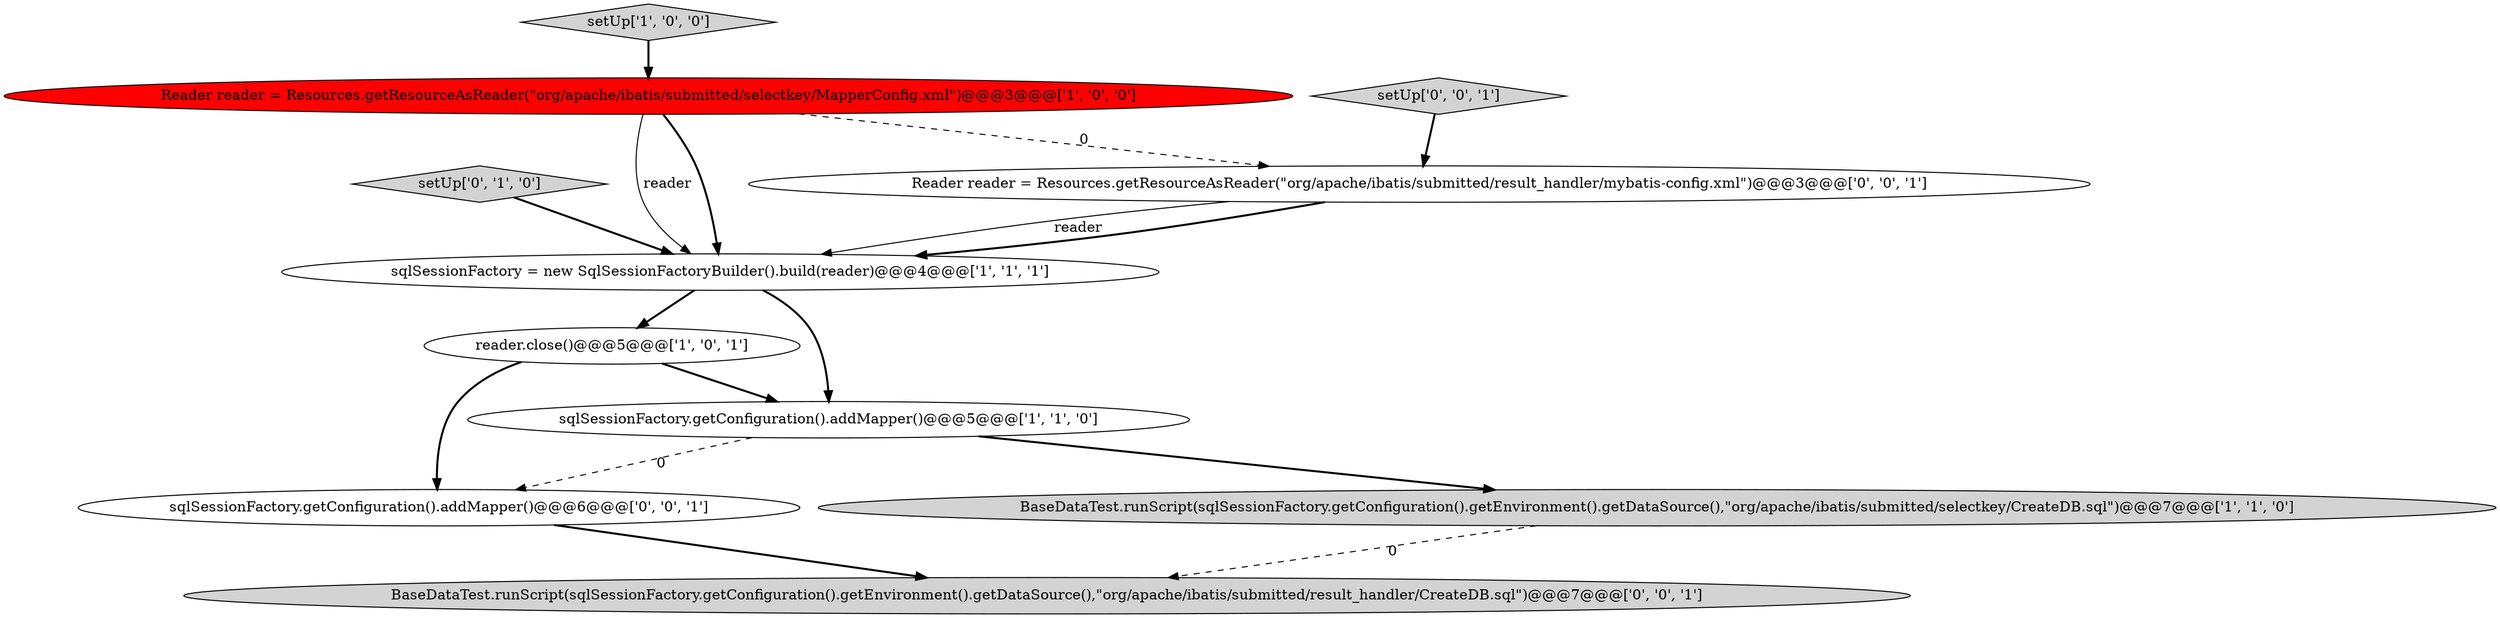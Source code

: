 digraph {
10 [style = filled, label = "sqlSessionFactory.getConfiguration().addMapper()@@@6@@@['0', '0', '1']", fillcolor = white, shape = ellipse image = "AAA0AAABBB3BBB"];
0 [style = filled, label = "sqlSessionFactory.getConfiguration().addMapper()@@@5@@@['1', '1', '0']", fillcolor = white, shape = ellipse image = "AAA0AAABBB1BBB"];
2 [style = filled, label = "setUp['1', '0', '0']", fillcolor = lightgray, shape = diamond image = "AAA0AAABBB1BBB"];
8 [style = filled, label = "setUp['0', '0', '1']", fillcolor = lightgray, shape = diamond image = "AAA0AAABBB3BBB"];
6 [style = filled, label = "setUp['0', '1', '0']", fillcolor = lightgray, shape = diamond image = "AAA0AAABBB2BBB"];
4 [style = filled, label = "Reader reader = Resources.getResourceAsReader(\"org/apache/ibatis/submitted/selectkey/MapperConfig.xml\")@@@3@@@['1', '0', '0']", fillcolor = red, shape = ellipse image = "AAA1AAABBB1BBB"];
5 [style = filled, label = "reader.close()@@@5@@@['1', '0', '1']", fillcolor = white, shape = ellipse image = "AAA0AAABBB1BBB"];
7 [style = filled, label = "Reader reader = Resources.getResourceAsReader(\"org/apache/ibatis/submitted/result_handler/mybatis-config.xml\")@@@3@@@['0', '0', '1']", fillcolor = white, shape = ellipse image = "AAA0AAABBB3BBB"];
9 [style = filled, label = "BaseDataTest.runScript(sqlSessionFactory.getConfiguration().getEnvironment().getDataSource(),\"org/apache/ibatis/submitted/result_handler/CreateDB.sql\")@@@7@@@['0', '0', '1']", fillcolor = lightgray, shape = ellipse image = "AAA0AAABBB3BBB"];
1 [style = filled, label = "BaseDataTest.runScript(sqlSessionFactory.getConfiguration().getEnvironment().getDataSource(),\"org/apache/ibatis/submitted/selectkey/CreateDB.sql\")@@@7@@@['1', '1', '0']", fillcolor = lightgray, shape = ellipse image = "AAA0AAABBB1BBB"];
3 [style = filled, label = "sqlSessionFactory = new SqlSessionFactoryBuilder().build(reader)@@@4@@@['1', '1', '1']", fillcolor = white, shape = ellipse image = "AAA0AAABBB1BBB"];
8->7 [style = bold, label=""];
6->3 [style = bold, label=""];
4->3 [style = bold, label=""];
5->10 [style = bold, label=""];
1->9 [style = dashed, label="0"];
3->5 [style = bold, label=""];
10->9 [style = bold, label=""];
4->3 [style = solid, label="reader"];
0->10 [style = dashed, label="0"];
5->0 [style = bold, label=""];
2->4 [style = bold, label=""];
4->7 [style = dashed, label="0"];
0->1 [style = bold, label=""];
7->3 [style = bold, label=""];
3->0 [style = bold, label=""];
7->3 [style = solid, label="reader"];
}

